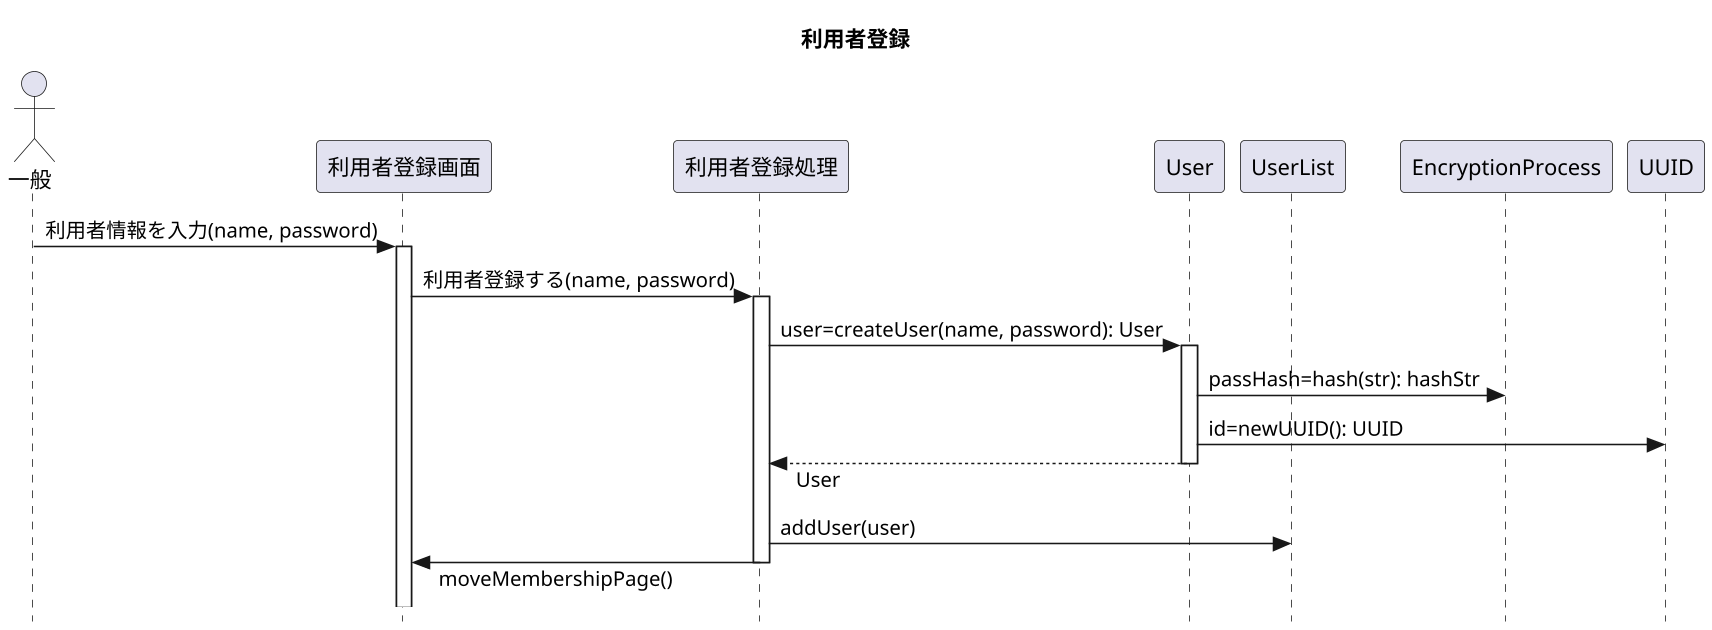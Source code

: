 @startuml 利用者登録

title 利用者登録
skinparam dpi 150
skinparam responseMessageBelowArrow true
skinparam style strictuml

actor 一般 as user
participant 利用者登録画面 as UseDisplay
participant 利用者登録処理 as UseProcess
participant User
participant UserList

user -> UseDisplay : 利用者情報を入力(name, password)
activate UseDisplay

UseDisplay -> UseProcess : 利用者登録する(name, password)
activate UseProcess

UseProcess -> User : user=createUser(name, password): User
activate User

User -> EncryptionProcess : passHash=hash(str): hashStr
User -> UUID : id=newUUID(): UUID
UseProcess <-- User : User
deactivate User

UseProcess -> UserList : addUser(user)

UseDisplay <- UseProcess : moveMembershipPage()
deactivate UseProcess

@enduml

@startuml ログインする

title ログインする
skinparam dpi 150
skinparam responseMessageBelowArrow true
skinparam style strictuml

actor 一般 as user
participant ログイン画面 as LoginDisplay
participant ログイン処理 as LoginProcess
participant UserList

user -> LoginDisplay : ログイン情報を入力(id, password)

group Login
    activate LoginDisplay

    LoginDisplay -> LoginProcess : ログインする(id, password)
    activate LoginProcess 

    LoginProcess -> UserList : user=getUser(id): User

    LoginProcess -> User : isOk=LoginValidation(password): Bool
    activate User
    User -> EncryptionProcess : passHash=hash(str): hashStr
    LoginProcess <-- User : 
    deactivate User

    deactivate UserList

    alt isOk = true
        LoginDisplay <- LoginProcess : moveMembershipPage()
    else 
        LoginDisplay <- LoginProcess : showErrorMessage()
    end

    deactivate LoginProcess
    deactivate LoginDisplay
end

@enduml

@startuml 貸出手続

title 貸出手続
skinparam dpi 150
skinparam responseMessageBelowArrow true
skinparam style strictuml

actor 一般 as user
participant ログイン画面 as LoginDisplay
participant ログイン処理 as LoginProcess
participant 貸出手続画面 as LendingDisplay
participant バーコードリーダー as BarcodeReader
participant LibraryLendSystem

user -> LoginDisplay : ログイン情報を入力(userid, password)
ref over LoginDisplay, LoginProcess : Login

user -> LendingDisplay : 貸出手続開始()
LendingDisplay -> BarcodeReader : read()
activate BarcodeReader
user -> BarcodeReader : 借りる本のバーコードを読み取る()
LendingDisplay <-- BarcodeReader
deactivate

LendingDisplay -> LibraryLendSystem : 貸出手続(bookId)
LoginProcess <- LibraryLendSystem : getLoginUser()

LibraryLendSystem -> BookStockList : book=getBook(bookId)
LibraryLendSystem -> Book : isLoan=isLoan(): Bool

alt isLoan = true
    LibraryLendSystem -> LendingDisplay : showErrorMessage()
else 
    LibraryLendSystem -> Book : lock()
    LibraryLendSystem -> Book : setLoanByUser(userId)
    LibraryLendSystem -> Book : unlock()
    LibraryLendSystem -> LendingDisplay : moveLendingCompletedPage()
end

@enduml 

@startuml 返却手続

title 返却手続
skinparam dpi 150
skinparam responseMessageBelowArrow true
skinparam style strictuml

actor 一般 as user
participant ログイン画面 as LoginDisplay
participant ログイン処理 as LoginProcess
participant 返却手続画面 as LendingDisplay
participant LibraryLendSystem
participant User

user -> LoginDisplay : ログイン情報を入力(userId, password)
ref over LoginDisplay, LoginProcess : Login

user -> LendingDisplay : 返却手続開始()
LoginProcess <- LendingDisplay : getLoginUser()

LendingDisplay -> User : getLendedList()
LendingDisplay -> LendingDisplay : showLendedList()

user -> LendingDisplay : 返却する本を選択()
LendingDisplay -> LibraryLendSystem : 返却手続(bookId)
LibraryLendSystem -> BookStockList : book=getBook(bookId)
LibraryLendSystem -> Book : returnBook()

@enduml

@startuml AV室予約

title AV室予約
skinparam dpi 150
skinparam responseMessageBelowArrow true
skinparam style strictuml

actor 一般 as user
participant ログイン画面 as LoginDisplay
participant ログイン処理 as LoginProcess
participant AV室予約画面 as RoomReservationDisplay
participant RoomReservationSystem

user -> LoginDisplay : ログイン情報を入力(userId, password)
ref over LoginDisplay, LoginProcess : Login

RoomReservationDisplay -> RoomReservationSystem : getRoomList()
RoomReservationDisplay -> RoomReservationDisplay : showRoom()

user -> RoomReservationDisplay : 予約するAV室を選択()
RoomReservationDisplay -> RoomReservationSystem : AV室予約手続(roomId)
LoginProcess <- RoomReservationSystem : getLoginUser()
RoomReservationSystem -> RoomList : getRoom(roomId)
RoomReservationSystem -> Room : roomStatus=getStatus(): RoomStatus

alt roomStatus=Free
    RoomReservationSystem -> Room : reserve(userId)
else
    RoomReservationDisplay <-- RoomReservationSystem : showReservedMessage()

@enduml